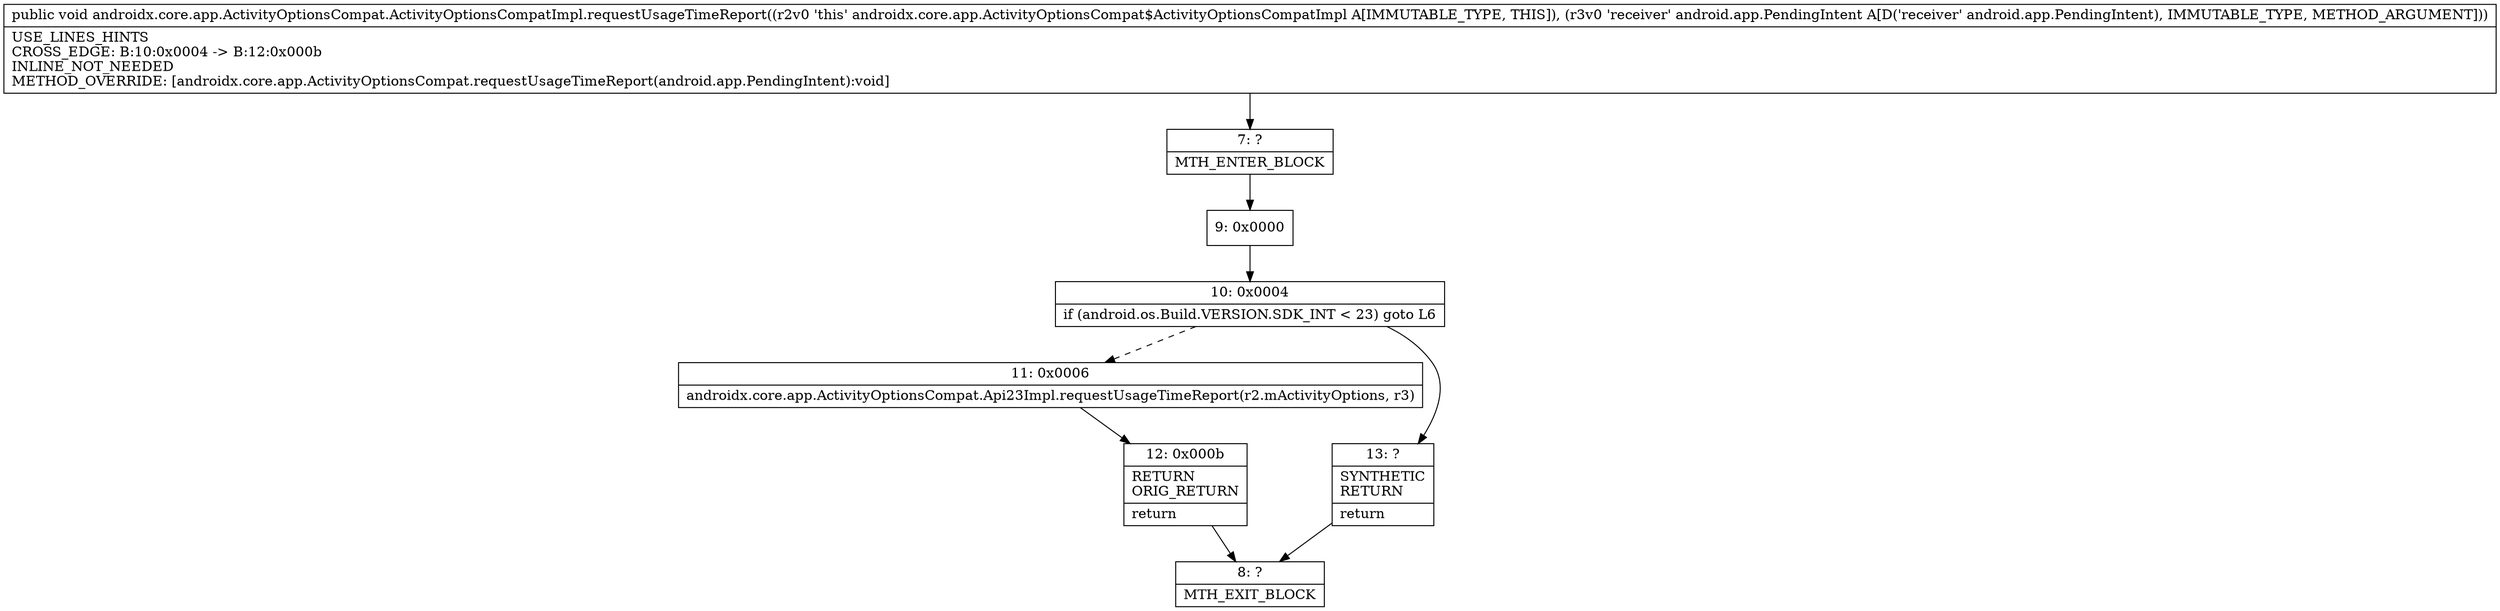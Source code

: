 digraph "CFG forandroidx.core.app.ActivityOptionsCompat.ActivityOptionsCompatImpl.requestUsageTimeReport(Landroid\/app\/PendingIntent;)V" {
Node_7 [shape=record,label="{7\:\ ?|MTH_ENTER_BLOCK\l}"];
Node_9 [shape=record,label="{9\:\ 0x0000}"];
Node_10 [shape=record,label="{10\:\ 0x0004|if (android.os.Build.VERSION.SDK_INT \< 23) goto L6\l}"];
Node_11 [shape=record,label="{11\:\ 0x0006|androidx.core.app.ActivityOptionsCompat.Api23Impl.requestUsageTimeReport(r2.mActivityOptions, r3)\l}"];
Node_12 [shape=record,label="{12\:\ 0x000b|RETURN\lORIG_RETURN\l|return\l}"];
Node_8 [shape=record,label="{8\:\ ?|MTH_EXIT_BLOCK\l}"];
Node_13 [shape=record,label="{13\:\ ?|SYNTHETIC\lRETURN\l|return\l}"];
MethodNode[shape=record,label="{public void androidx.core.app.ActivityOptionsCompat.ActivityOptionsCompatImpl.requestUsageTimeReport((r2v0 'this' androidx.core.app.ActivityOptionsCompat$ActivityOptionsCompatImpl A[IMMUTABLE_TYPE, THIS]), (r3v0 'receiver' android.app.PendingIntent A[D('receiver' android.app.PendingIntent), IMMUTABLE_TYPE, METHOD_ARGUMENT]))  | USE_LINES_HINTS\lCROSS_EDGE: B:10:0x0004 \-\> B:12:0x000b\lINLINE_NOT_NEEDED\lMETHOD_OVERRIDE: [androidx.core.app.ActivityOptionsCompat.requestUsageTimeReport(android.app.PendingIntent):void]\l}"];
MethodNode -> Node_7;Node_7 -> Node_9;
Node_9 -> Node_10;
Node_10 -> Node_11[style=dashed];
Node_10 -> Node_13;
Node_11 -> Node_12;
Node_12 -> Node_8;
Node_13 -> Node_8;
}

